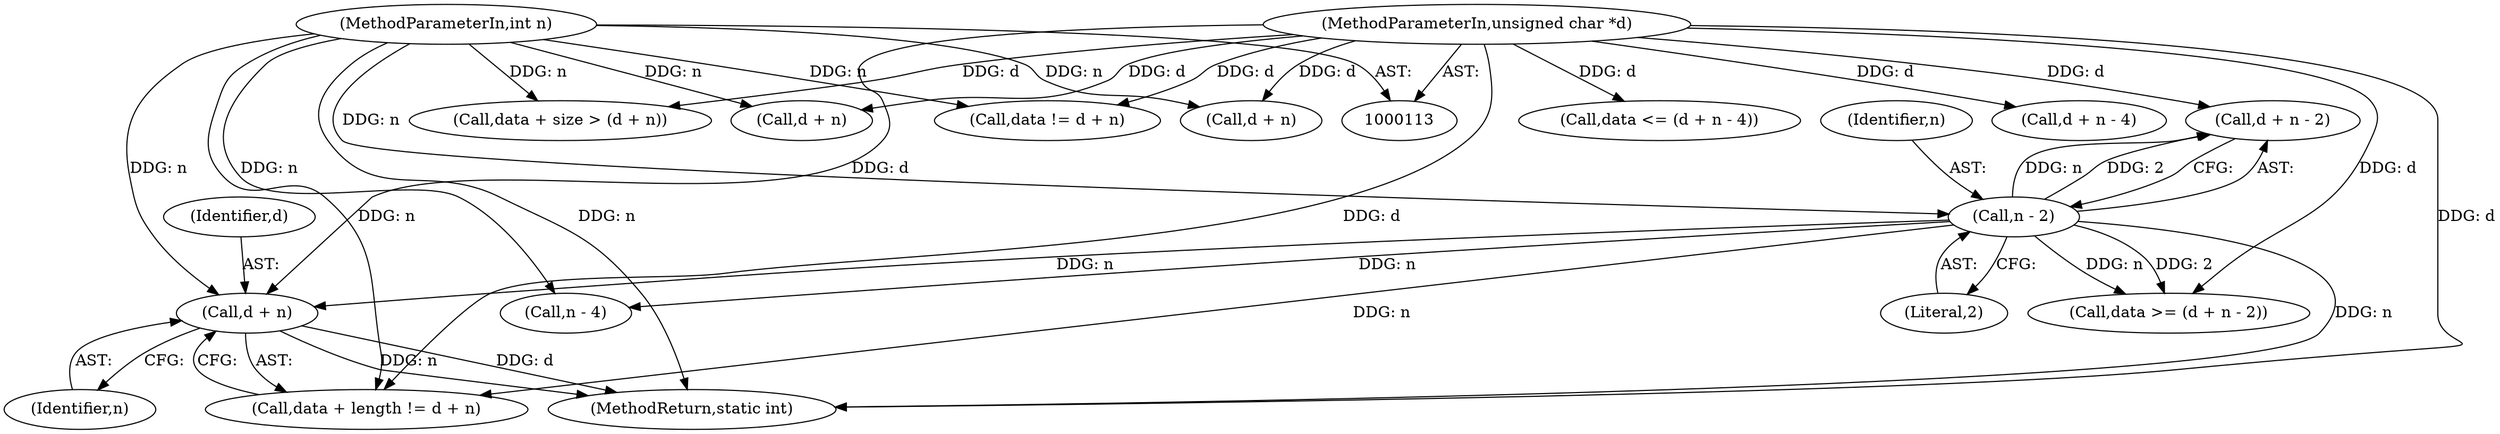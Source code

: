 digraph "0_openssl_a004e72b95835136d3f1ea90517f706c24c03da7_4@pointer" {
"1000193" [label="(Call,d + n)"];
"1000116" [label="(MethodParameterIn,unsigned char *d)"];
"1000181" [label="(Call,n - 2)"];
"1000117" [label="(MethodParameterIn,int n)"];
"1000219" [label="(Call,data + size > (d + n))"];
"1000995" [label="(MethodReturn,static int)"];
"1000183" [label="(Literal,2)"];
"1000117" [label="(MethodParameterIn,int n)"];
"1000189" [label="(Call,data + length != d + n)"];
"1000182" [label="(Identifier,n)"];
"1000193" [label="(Call,d + n)"];
"1000181" [label="(Call,n - 2)"];
"1000223" [label="(Call,d + n)"];
"1000893" [label="(Call,data != d + n)"];
"1000179" [label="(Call,d + n - 2)"];
"1000204" [label="(Call,data <= (d + n - 4))"];
"1000895" [label="(Call,d + n)"];
"1000208" [label="(Call,n - 4)"];
"1000195" [label="(Identifier,n)"];
"1000194" [label="(Identifier,d)"];
"1000116" [label="(MethodParameterIn,unsigned char *d)"];
"1000206" [label="(Call,d + n - 4)"];
"1000177" [label="(Call,data >= (d + n - 2))"];
"1000193" -> "1000189"  [label="AST: "];
"1000193" -> "1000195"  [label="CFG: "];
"1000194" -> "1000193"  [label="AST: "];
"1000195" -> "1000193"  [label="AST: "];
"1000189" -> "1000193"  [label="CFG: "];
"1000193" -> "1000995"  [label="DDG: d"];
"1000193" -> "1000995"  [label="DDG: n"];
"1000116" -> "1000193"  [label="DDG: d"];
"1000181" -> "1000193"  [label="DDG: n"];
"1000117" -> "1000193"  [label="DDG: n"];
"1000116" -> "1000113"  [label="AST: "];
"1000116" -> "1000995"  [label="DDG: d"];
"1000116" -> "1000177"  [label="DDG: d"];
"1000116" -> "1000179"  [label="DDG: d"];
"1000116" -> "1000189"  [label="DDG: d"];
"1000116" -> "1000204"  [label="DDG: d"];
"1000116" -> "1000206"  [label="DDG: d"];
"1000116" -> "1000219"  [label="DDG: d"];
"1000116" -> "1000223"  [label="DDG: d"];
"1000116" -> "1000893"  [label="DDG: d"];
"1000116" -> "1000895"  [label="DDG: d"];
"1000181" -> "1000179"  [label="AST: "];
"1000181" -> "1000183"  [label="CFG: "];
"1000182" -> "1000181"  [label="AST: "];
"1000183" -> "1000181"  [label="AST: "];
"1000179" -> "1000181"  [label="CFG: "];
"1000181" -> "1000995"  [label="DDG: n"];
"1000181" -> "1000177"  [label="DDG: n"];
"1000181" -> "1000177"  [label="DDG: 2"];
"1000181" -> "1000179"  [label="DDG: n"];
"1000181" -> "1000179"  [label="DDG: 2"];
"1000117" -> "1000181"  [label="DDG: n"];
"1000181" -> "1000189"  [label="DDG: n"];
"1000181" -> "1000208"  [label="DDG: n"];
"1000117" -> "1000113"  [label="AST: "];
"1000117" -> "1000995"  [label="DDG: n"];
"1000117" -> "1000189"  [label="DDG: n"];
"1000117" -> "1000208"  [label="DDG: n"];
"1000117" -> "1000219"  [label="DDG: n"];
"1000117" -> "1000223"  [label="DDG: n"];
"1000117" -> "1000893"  [label="DDG: n"];
"1000117" -> "1000895"  [label="DDG: n"];
}
